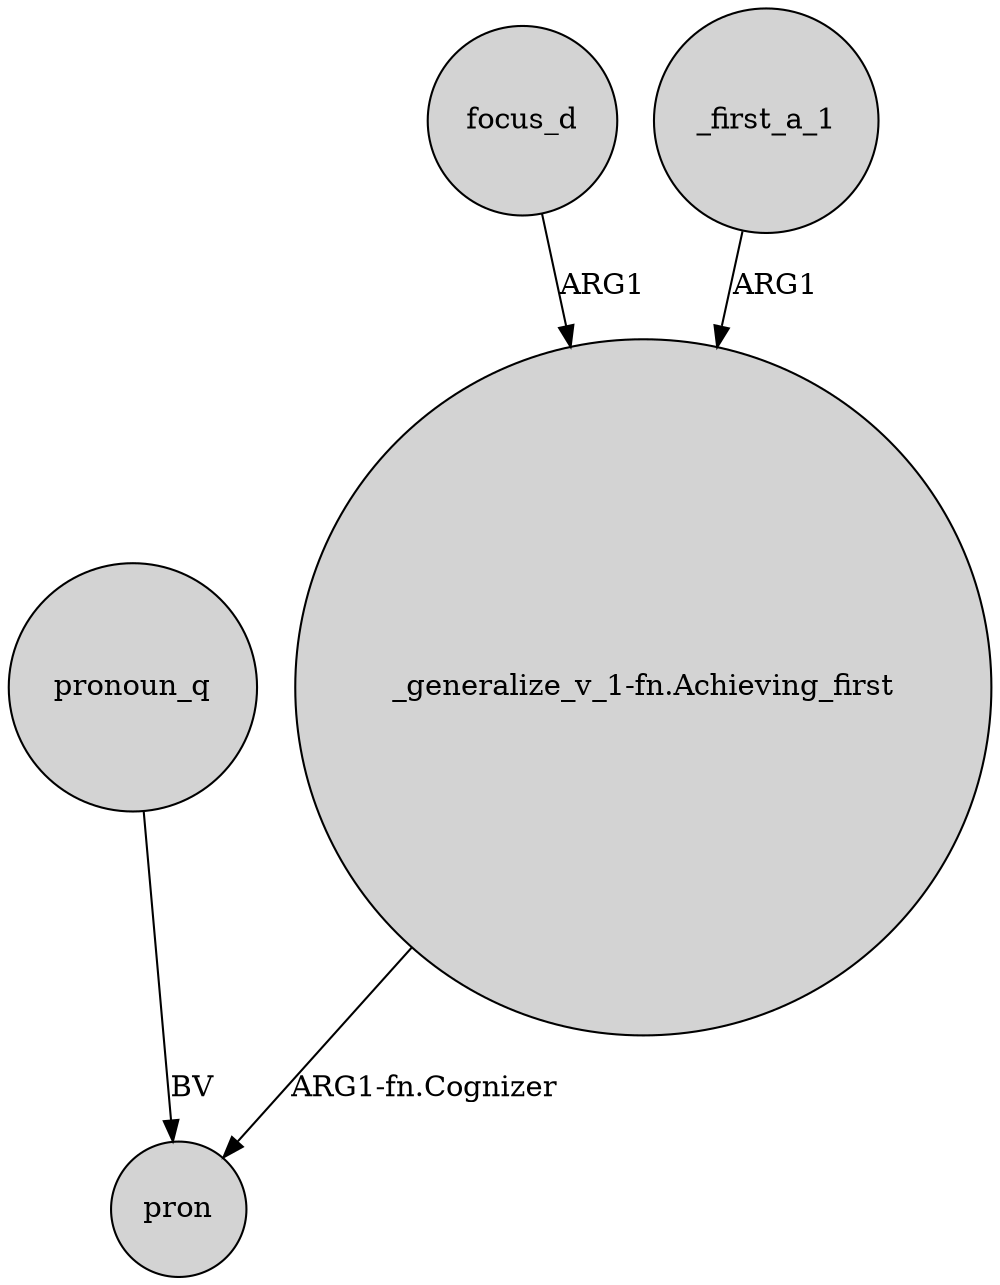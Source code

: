digraph {
	node [shape=circle style=filled]
	"_generalize_v_1-fn.Achieving_first" -> pron [label="ARG1-fn.Cognizer"]
	focus_d -> "_generalize_v_1-fn.Achieving_first" [label=ARG1]
	_first_a_1 -> "_generalize_v_1-fn.Achieving_first" [label=ARG1]
	pronoun_q -> pron [label=BV]
}
